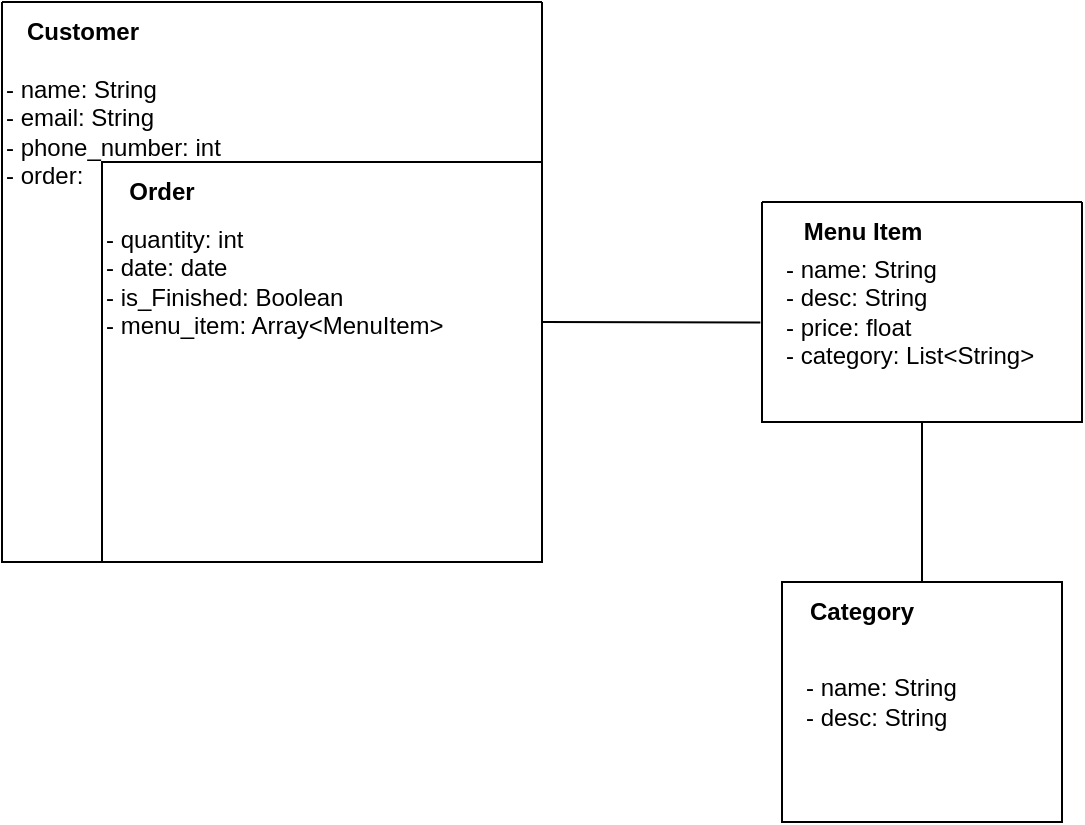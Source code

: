 <mxfile version="24.4.8" type="device" pages="2">
  <diagram id="C5RBs43oDa-KdzZeNtuy" name="Page-1">
    <mxGraphModel dx="1615" dy="909" grid="1" gridSize="10" guides="1" tooltips="1" connect="1" arrows="1" fold="1" page="1" pageScale="1" pageWidth="827" pageHeight="1169" math="0" shadow="0">
      <root>
        <mxCell id="WIyWlLk6GJQsqaUBKTNV-0" />
        <mxCell id="WIyWlLk6GJQsqaUBKTNV-1" parent="WIyWlLk6GJQsqaUBKTNV-0" />
        <mxCell id="v4-u-wtNsgJivPG0YdwS-8" value="" style="swimlane;startSize=0;" parent="WIyWlLk6GJQsqaUBKTNV-1" vertex="1">
          <mxGeometry x="500" y="150" width="160" height="110" as="geometry" />
        </mxCell>
        <mxCell id="v4-u-wtNsgJivPG0YdwS-9" value="&lt;b&gt;Menu Item&lt;/b&gt;" style="text;html=1;align=center;verticalAlign=middle;resizable=0;points=[];autosize=1;strokeColor=none;fillColor=none;" parent="v4-u-wtNsgJivPG0YdwS-8" vertex="1">
          <mxGeometry x="10" width="80" height="30" as="geometry" />
        </mxCell>
        <mxCell id="v4-u-wtNsgJivPG0YdwS-12" value="- name: String&lt;div&gt;- desc: String&lt;br&gt;&lt;/div&gt;&lt;div&gt;-&amp;nbsp;&lt;span style=&quot;background-color: initial;&quot;&gt;price: float&lt;/span&gt;&lt;/div&gt;&lt;div&gt;&lt;span style=&quot;background-color: initial;&quot;&gt;-&amp;nbsp;&lt;/span&gt;&lt;span style=&quot;background-color: initial;&quot;&gt;category: List&amp;lt;String&amp;gt;&lt;/span&gt;&lt;/div&gt;" style="text;html=1;align=left;verticalAlign=middle;resizable=0;points=[];autosize=1;strokeColor=none;fillColor=none;" parent="v4-u-wtNsgJivPG0YdwS-8" vertex="1">
          <mxGeometry x="10" y="20" width="150" height="70" as="geometry" />
        </mxCell>
        <mxCell id="v4-u-wtNsgJivPG0YdwS-15" value="" style="swimlane;startSize=0;" parent="WIyWlLk6GJQsqaUBKTNV-1" vertex="1">
          <mxGeometry x="120" y="50" width="270" height="280" as="geometry" />
        </mxCell>
        <mxCell id="v4-u-wtNsgJivPG0YdwS-17" value="" style="whiteSpace=wrap;html=1;" parent="v4-u-wtNsgJivPG0YdwS-15" vertex="1">
          <mxGeometry x="50" y="80" width="220" height="200" as="geometry" />
        </mxCell>
        <mxCell id="v4-u-wtNsgJivPG0YdwS-19" value="&lt;b&gt;Order&lt;/b&gt;" style="text;html=1;align=center;verticalAlign=middle;whiteSpace=wrap;rounded=0;" parent="v4-u-wtNsgJivPG0YdwS-15" vertex="1">
          <mxGeometry x="50" y="80" width="60" height="30" as="geometry" />
        </mxCell>
        <mxCell id="v4-u-wtNsgJivPG0YdwS-20" value="- quantity: int&lt;br&gt;&lt;div&gt;&lt;span style=&quot;background-color: initial;&quot;&gt;- date: date&lt;/span&gt;&lt;/div&gt;&lt;div&gt;- is_Finished: Boolean&lt;span style=&quot;background-color: initial;&quot;&gt;&lt;br&gt;&lt;/span&gt;&lt;span style=&quot;&quot;&gt;- menu_item&lt;/span&gt;&lt;span style=&quot;background-color: initial;&quot;&gt;: Array&amp;lt;MenuItem&amp;gt;&lt;/span&gt;&lt;/div&gt;" style="text;html=1;align=left;verticalAlign=middle;resizable=0;points=[];autosize=1;strokeColor=none;fillColor=none;" parent="v4-u-wtNsgJivPG0YdwS-15" vertex="1">
          <mxGeometry x="50" y="105" width="190" height="70" as="geometry" />
        </mxCell>
        <mxCell id="v4-u-wtNsgJivPG0YdwS-18" value="&lt;span style=&quot;&quot;&gt;- name: String&lt;/span&gt;&lt;div&gt;&lt;span style=&quot;&quot;&gt;- email: String&lt;/span&gt;&lt;div&gt;&lt;span style=&quot;background-color: initial;&quot;&gt;- phone_number: int&lt;/span&gt;&lt;br&gt;&lt;/div&gt;&lt;/div&gt;&lt;div&gt;&lt;span style=&quot;background-color: initial;&quot;&gt;- order:&lt;/span&gt;&lt;/div&gt;" style="text;html=1;align=left;verticalAlign=middle;resizable=0;points=[];autosize=1;strokeColor=none;fillColor=none;" parent="v4-u-wtNsgJivPG0YdwS-15" vertex="1">
          <mxGeometry y="30" width="130" height="70" as="geometry" />
        </mxCell>
        <mxCell id="v4-u-wtNsgJivPG0YdwS-16" value="&lt;b&gt;Customer&lt;/b&gt;" style="text;html=1;align=center;verticalAlign=middle;resizable=0;points=[];autosize=1;strokeColor=none;fillColor=none;" parent="v4-u-wtNsgJivPG0YdwS-15" vertex="1">
          <mxGeometry width="80" height="30" as="geometry" />
        </mxCell>
        <mxCell id="v4-u-wtNsgJivPG0YdwS-39" value="" style="endArrow=none;html=1;rounded=0;exitX=1.001;exitY=0.141;exitDx=0;exitDy=0;exitPerimeter=0;entryX=-0.002;entryY=0.173;entryDx=0;entryDy=0;entryPerimeter=0;" parent="WIyWlLk6GJQsqaUBKTNV-1" edge="1">
          <mxGeometry width="50" height="50" relative="1" as="geometry">
            <mxPoint x="390" y="210" as="sourcePoint" />
            <mxPoint x="499.19" y="210.31" as="targetPoint" />
          </mxGeometry>
        </mxCell>
        <mxCell id="v4-u-wtNsgJivPG0YdwS-36" value="" style="whiteSpace=wrap;html=1;" parent="WIyWlLk6GJQsqaUBKTNV-1" vertex="1">
          <mxGeometry x="510" y="340" width="140" height="120" as="geometry" />
        </mxCell>
        <mxCell id="v4-u-wtNsgJivPG0YdwS-37" value="- name: String&lt;div&gt;- desc: String&lt;/div&gt;" style="text;html=1;align=left;verticalAlign=middle;resizable=0;points=[];autosize=1;strokeColor=none;fillColor=none;" parent="WIyWlLk6GJQsqaUBKTNV-1" vertex="1">
          <mxGeometry x="520" y="380" width="100" height="40" as="geometry" />
        </mxCell>
        <mxCell id="v4-u-wtNsgJivPG0YdwS-38" value="&lt;b&gt;Category&lt;/b&gt;" style="text;html=1;align=center;verticalAlign=middle;whiteSpace=wrap;rounded=0;" parent="WIyWlLk6GJQsqaUBKTNV-1" vertex="1">
          <mxGeometry x="520" y="340" width="60" height="30" as="geometry" />
        </mxCell>
        <mxCell id="bLnJ8UsjF7xSL85YpPFs-0" value="" style="endArrow=none;html=1;rounded=0;entryX=0.5;entryY=1;entryDx=0;entryDy=0;exitX=1;exitY=0;exitDx=0;exitDy=0;" edge="1" parent="WIyWlLk6GJQsqaUBKTNV-1" source="v4-u-wtNsgJivPG0YdwS-38" target="v4-u-wtNsgJivPG0YdwS-8">
          <mxGeometry width="50" height="50" relative="1" as="geometry">
            <mxPoint x="310" y="320" as="sourcePoint" />
            <mxPoint x="360" y="270" as="targetPoint" />
          </mxGeometry>
        </mxCell>
      </root>
    </mxGraphModel>
  </diagram>
  <diagram id="lFHw0FQUs-VnWi4zNbXp" name="Seite-2">
    <mxGraphModel dx="1358" dy="585" grid="1" gridSize="10" guides="1" tooltips="1" connect="1" arrows="1" fold="1" page="1" pageScale="1" pageWidth="827" pageHeight="1169" math="0" shadow="0">
      <root>
        <mxCell id="0" />
        <mxCell id="1" parent="0" />
        <mxCell id="k-JvQXPbxUuuyM_VN01g-1" value="Customer" style="html=1;whiteSpace=wrap;" vertex="1" parent="1">
          <mxGeometry x="136" y="130" width="110" height="50" as="geometry" />
        </mxCell>
        <mxCell id="k-JvQXPbxUuuyM_VN01g-2" value="Order" style="html=1;whiteSpace=wrap;" vertex="1" parent="1">
          <mxGeometry x="136" y="250" width="110" height="50" as="geometry" />
        </mxCell>
        <mxCell id="k-JvQXPbxUuuyM_VN01g-3" value="MenuItem" style="html=1;whiteSpace=wrap;" vertex="1" parent="1">
          <mxGeometry x="351" y="250" width="110" height="50" as="geometry" />
        </mxCell>
        <mxCell id="k-JvQXPbxUuuyM_VN01g-4" value="Restaurant_X" style="html=1;whiteSpace=wrap;" vertex="1" parent="1">
          <mxGeometry x="581" y="130" width="110" height="50" as="geometry" />
        </mxCell>
        <mxCell id="k-JvQXPbxUuuyM_VN01g-5" value="Menu" style="html=1;whiteSpace=wrap;" vertex="1" parent="1">
          <mxGeometry x="581" y="250" width="110" height="50" as="geometry" />
        </mxCell>
        <mxCell id="k-JvQXPbxUuuyM_VN01g-6" value="M" style="endArrow=block;endFill=1;html=1;edgeStyle=orthogonalEdgeStyle;align=left;verticalAlign=top;rounded=0;exitX=0.5;exitY=1;exitDx=0;exitDy=0;" edge="1" parent="1" source="k-JvQXPbxUuuyM_VN01g-1" target="k-JvQXPbxUuuyM_VN01g-2">
          <mxGeometry x="0.143" y="-15" relative="1" as="geometry">
            <mxPoint x="406" y="80" as="sourcePoint" />
            <mxPoint x="566" y="80" as="targetPoint" />
            <mxPoint as="offset" />
          </mxGeometry>
        </mxCell>
        <mxCell id="k-JvQXPbxUuuyM_VN01g-7" value="1" style="edgeLabel;resizable=0;html=1;align=left;verticalAlign=bottom;" connectable="0" vertex="1" parent="k-JvQXPbxUuuyM_VN01g-6">
          <mxGeometry x="-1" relative="1" as="geometry">
            <mxPoint x="-11" y="20" as="offset" />
          </mxGeometry>
        </mxCell>
        <mxCell id="k-JvQXPbxUuuyM_VN01g-8" value="M" style="endArrow=block;endFill=1;html=1;edgeStyle=orthogonalEdgeStyle;align=left;verticalAlign=top;rounded=0;entryX=1.013;entryY=0.593;entryDx=0;entryDy=0;entryPerimeter=0;exitX=0;exitY=0.5;exitDx=0;exitDy=0;" edge="1" parent="1" source="k-JvQXPbxUuuyM_VN01g-3" target="k-JvQXPbxUuuyM_VN01g-2">
          <mxGeometry x="-0.525" y="-30" relative="1" as="geometry">
            <mxPoint x="346" y="280" as="sourcePoint" />
            <mxPoint x="286" y="330" as="targetPoint" />
            <mxPoint as="offset" />
            <Array as="points">
              <mxPoint x="351" y="280" />
            </Array>
          </mxGeometry>
        </mxCell>
        <mxCell id="k-JvQXPbxUuuyM_VN01g-9" value="1" style="edgeLabel;resizable=0;html=1;align=left;verticalAlign=bottom;" connectable="0" vertex="1" parent="k-JvQXPbxUuuyM_VN01g-8">
          <mxGeometry x="-1" relative="1" as="geometry">
            <mxPoint x="-96" y="20" as="offset" />
          </mxGeometry>
        </mxCell>
        <mxCell id="k-JvQXPbxUuuyM_VN01g-10" value="M" style="endArrow=block;endFill=1;html=1;edgeStyle=orthogonalEdgeStyle;align=left;verticalAlign=top;rounded=0;entryX=1.013;entryY=0.593;entryDx=0;entryDy=0;entryPerimeter=0;exitX=-0.003;exitY=0.533;exitDx=0;exitDy=0;exitPerimeter=0;" edge="1" parent="1" source="k-JvQXPbxUuuyM_VN01g-5">
          <mxGeometry x="0.723" y="-27" relative="1" as="geometry">
            <mxPoint x="565" y="280" as="sourcePoint" />
            <mxPoint x="461" y="277.5" as="targetPoint" />
            <mxPoint as="offset" />
            <Array as="points">
              <mxPoint x="565" y="277" />
            </Array>
          </mxGeometry>
        </mxCell>
        <mxCell id="k-JvQXPbxUuuyM_VN01g-11" value="1" style="edgeLabel;resizable=0;html=1;align=left;verticalAlign=bottom;" connectable="0" vertex="1" parent="k-JvQXPbxUuuyM_VN01g-10">
          <mxGeometry x="-1" relative="1" as="geometry">
            <mxPoint x="-15" y="20" as="offset" />
          </mxGeometry>
        </mxCell>
        <mxCell id="k-JvQXPbxUuuyM_VN01g-12" value="" style="endArrow=none;html=1;edgeStyle=orthogonalEdgeStyle;rounded=0;exitX=0.512;exitY=1.004;exitDx=0;exitDy=0;exitPerimeter=0;entryX=0.5;entryY=0;entryDx=0;entryDy=0;" edge="1" parent="1" source="k-JvQXPbxUuuyM_VN01g-4" target="k-JvQXPbxUuuyM_VN01g-5">
          <mxGeometry relative="1" as="geometry">
            <mxPoint x="636" y="200" as="sourcePoint" />
            <mxPoint x="596" y="210" as="targetPoint" />
            <Array as="points">
              <mxPoint x="636" y="180" />
            </Array>
          </mxGeometry>
        </mxCell>
        <mxCell id="k-JvQXPbxUuuyM_VN01g-13" value="1" style="edgeLabel;resizable=0;html=1;align=left;verticalAlign=bottom;" connectable="0" vertex="1" parent="k-JvQXPbxUuuyM_VN01g-12">
          <mxGeometry x="-1" relative="1" as="geometry">
            <mxPoint y="20" as="offset" />
          </mxGeometry>
        </mxCell>
        <mxCell id="k-JvQXPbxUuuyM_VN01g-14" value="1" style="edgeLabel;resizable=0;html=1;align=right;verticalAlign=bottom;" connectable="0" vertex="1" parent="k-JvQXPbxUuuyM_VN01g-12">
          <mxGeometry x="1" relative="1" as="geometry" />
        </mxCell>
      </root>
    </mxGraphModel>
  </diagram>
</mxfile>

